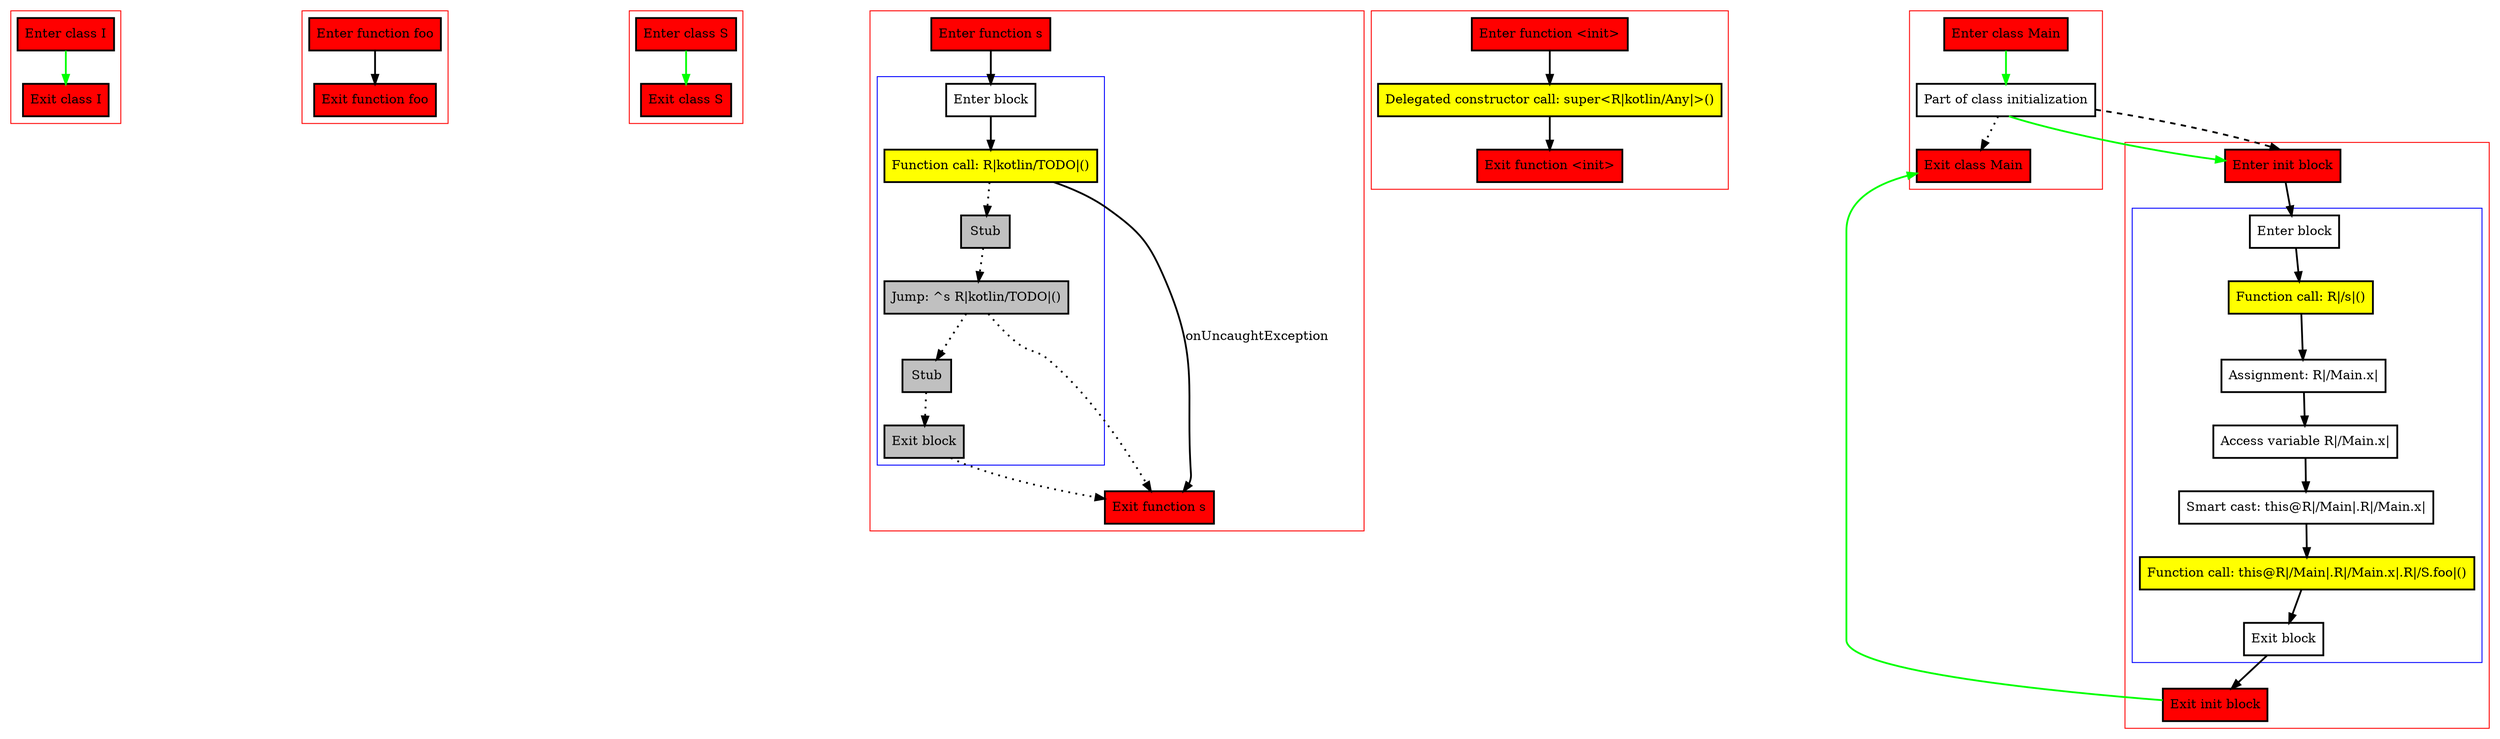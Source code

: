 digraph smartCastInInit_kt {
    graph [nodesep=3]
    node [shape=box penwidth=2]
    edge [penwidth=2]

    subgraph cluster_0 {
        color=red
        0 [label="Enter class I" style="filled" fillcolor=red];
        1 [label="Exit class I" style="filled" fillcolor=red];
    }
    0 -> {1} [color=green];

    subgraph cluster_1 {
        color=red
        2 [label="Enter function foo" style="filled" fillcolor=red];
        3 [label="Exit function foo" style="filled" fillcolor=red];
    }
    2 -> {3};

    subgraph cluster_2 {
        color=red
        4 [label="Enter class S" style="filled" fillcolor=red];
        5 [label="Exit class S" style="filled" fillcolor=red];
    }
    4 -> {5} [color=green];

    subgraph cluster_3 {
        color=red
        6 [label="Enter function s" style="filled" fillcolor=red];
        subgraph cluster_4 {
            color=blue
            7 [label="Enter block"];
            8 [label="Function call: R|kotlin/TODO|()" style="filled" fillcolor=yellow];
            9 [label="Stub" style="filled" fillcolor=gray];
            10 [label="Jump: ^s R|kotlin/TODO|()" style="filled" fillcolor=gray];
            11 [label="Stub" style="filled" fillcolor=gray];
            12 [label="Exit block" style="filled" fillcolor=gray];
        }
        13 [label="Exit function s" style="filled" fillcolor=red];
    }
    6 -> {7};
    7 -> {8};
    8 -> {13}    [label=onUncaughtException];
    8 -> {9} [style=dotted];
    9 -> {10} [style=dotted];
    10 -> {13 11} [style=dotted];
    11 -> {12} [style=dotted];
    12 -> {13} [style=dotted];

    subgraph cluster_5 {
        color=red
        14 [label="Enter function <init>" style="filled" fillcolor=red];
        15 [label="Delegated constructor call: super<R|kotlin/Any|>()" style="filled" fillcolor=yellow];
        16 [label="Exit function <init>" style="filled" fillcolor=red];
    }
    14 -> {15};
    15 -> {16};

    subgraph cluster_6 {
        color=red
        17 [label="Enter init block" style="filled" fillcolor=red];
        subgraph cluster_7 {
            color=blue
            18 [label="Enter block"];
            19 [label="Function call: R|/s|()" style="filled" fillcolor=yellow];
            20 [label="Assignment: R|/Main.x|"];
            21 [label="Access variable R|/Main.x|"];
            22 [label="Smart cast: this@R|/Main|.R|/Main.x|"];
            23 [label="Function call: this@R|/Main|.R|/Main.x|.R|/S.foo|()" style="filled" fillcolor=yellow];
            24 [label="Exit block"];
        }
        25 [label="Exit init block" style="filled" fillcolor=red];
    }
    17 -> {18};
    18 -> {19};
    19 -> {20};
    20 -> {21};
    21 -> {22};
    22 -> {23};
    23 -> {24};
    24 -> {25};
    25 -> {28} [color=green];

    subgraph cluster_8 {
        color=red
        26 [label="Enter class Main" style="filled" fillcolor=red];
        27 [label="Part of class initialization"];
        28 [label="Exit class Main" style="filled" fillcolor=red];
    }
    26 -> {27} [color=green];
    27 -> {28} [style=dotted];
    27 -> {17} [color=green];
    27 -> {17} [style=dashed];

}
